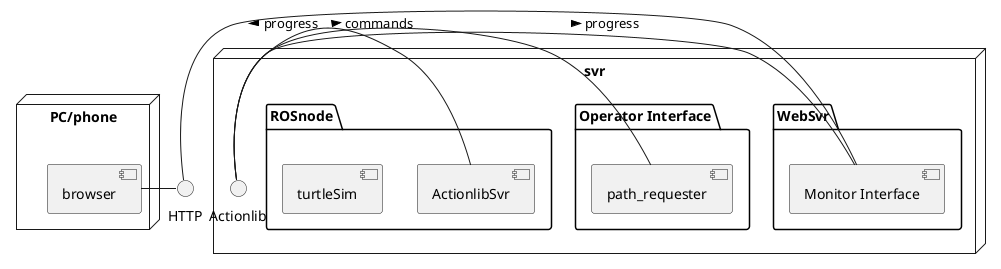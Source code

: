 @startuml
interface HTTP


node PC/phone {
    [browser] - HTTP
    }


node svr {
    interface Actionlib
    package "WebSvr" {
    HTTP - [Monitor Interface]
    [Monitor Interface] - Actionlib : < progress
    }
    package "Operator Interface" {
    [path_requester]
    Actionlib - [path_requester] : < progress
    }
    package "ROSnode" {
        [turtleSim]
        [ActionlibSvr]
        }
    Actionlib -  [ActionlibSvr] : > commands
}
@enduml